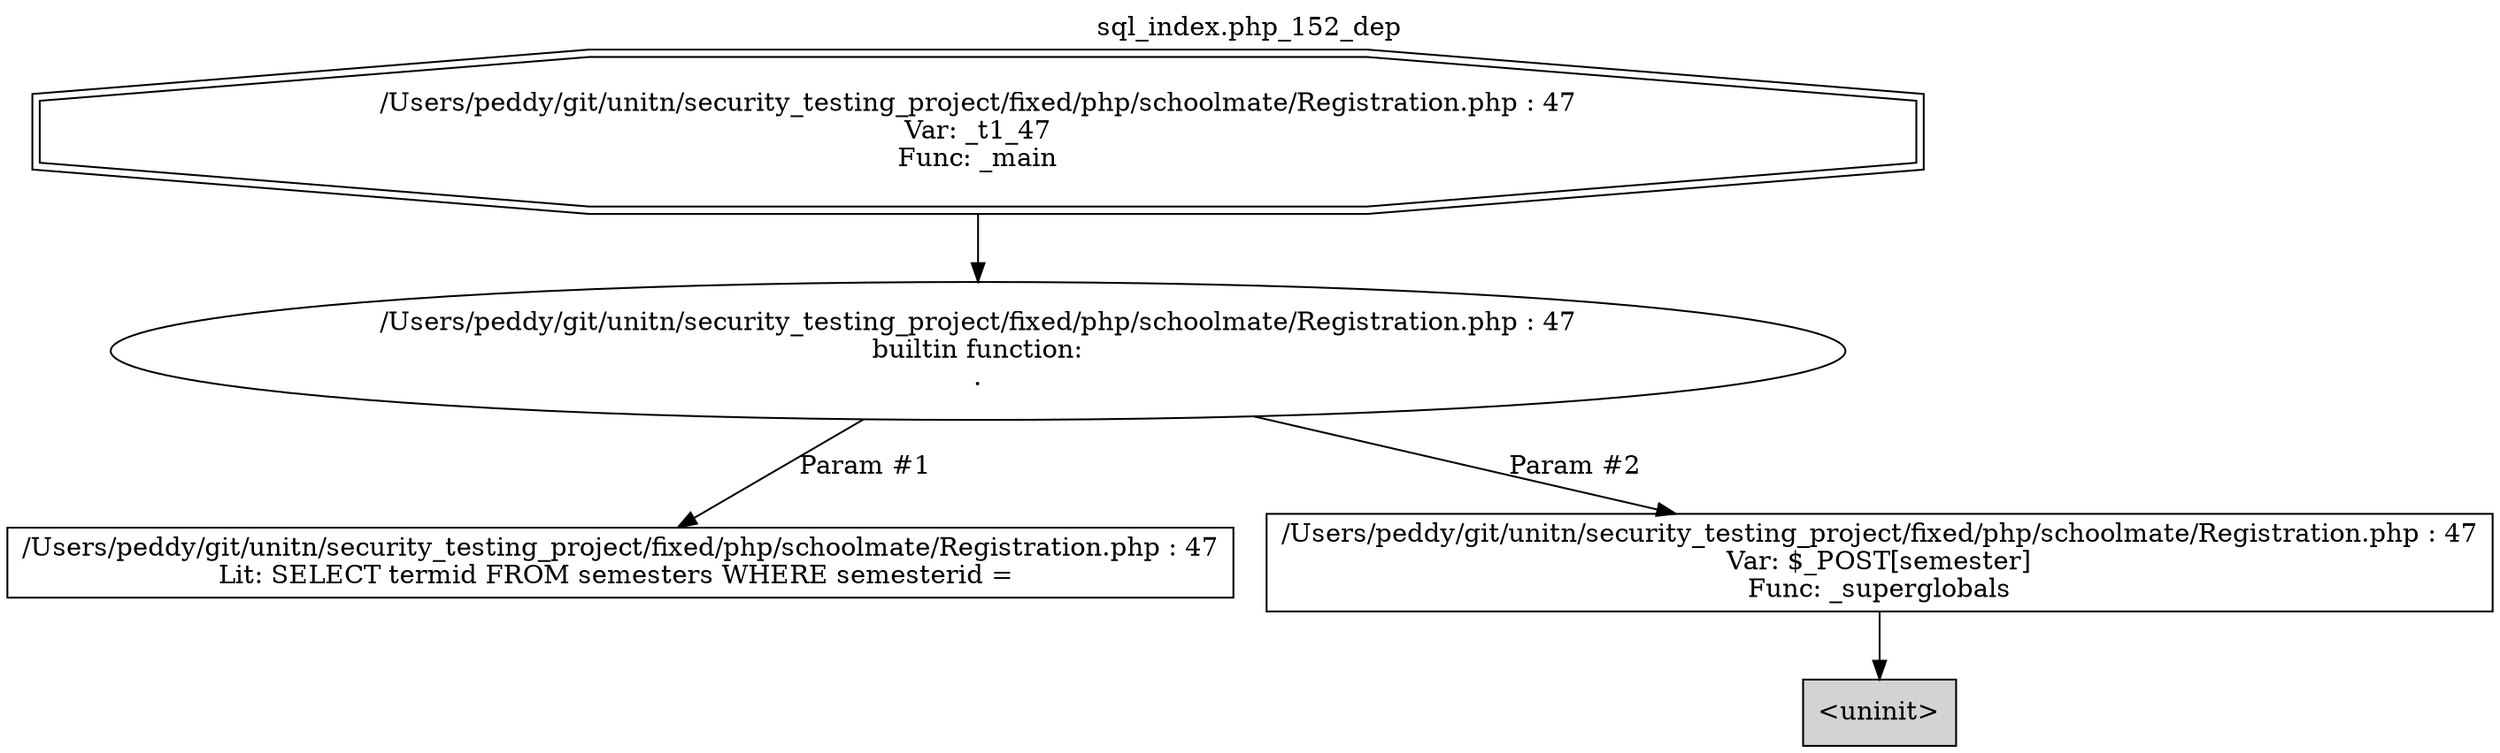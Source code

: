 digraph cfg {
  label="sql_index.php_152_dep";
  labelloc=t;
  n1 [shape=doubleoctagon, label="/Users/peddy/git/unitn/security_testing_project/fixed/php/schoolmate/Registration.php : 47\nVar: _t1_47\nFunc: _main\n"];
  n2 [shape=ellipse, label="/Users/peddy/git/unitn/security_testing_project/fixed/php/schoolmate/Registration.php : 47\nbuiltin function:\n.\n"];
  n3 [shape=box, label="/Users/peddy/git/unitn/security_testing_project/fixed/php/schoolmate/Registration.php : 47\nLit: SELECT termid FROM semesters WHERE semesterid = \n"];
  n4 [shape=box, label="/Users/peddy/git/unitn/security_testing_project/fixed/php/schoolmate/Registration.php : 47\nVar: $_POST[semester]\nFunc: _superglobals\n"];
  n5 [shape=box, label="<uninit>",style=filled];
  n1 -> n2;
  n2 -> n3[label="Param #1"];
  n2 -> n4[label="Param #2"];
  n4 -> n5;
}
